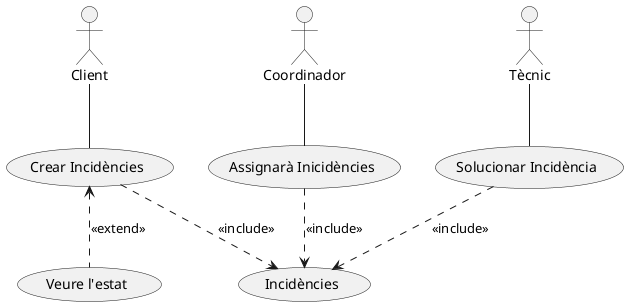 @startuml
:Client: as Client
:Tècnic: as Tecnic
:Coordinador: as Coordinador


Client -- (Crear Incidències)
(Crear Incidències) <.. (Veure l'estat) : <<extend>>
Tecnic -- (Solucionar Incidència)

Coordinador -- (Assignarà Inicidències)


(Crear Incidències).down.>(Incidències) : <<include>>
(Incidències) <.up. (Solucionar Incidència) : <<include>>
(Assignarà Inicidències) .down.> (Incidències) : <<include>>


@enduml